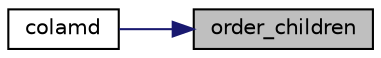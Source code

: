 digraph "order_children"
{
 // LATEX_PDF_SIZE
  edge [fontname="Helvetica",fontsize="10",labelfontname="Helvetica",labelfontsize="10"];
  node [fontname="Helvetica",fontsize="10",shape=record];
  rankdir="RL";
  Node1 [label="order_children",height=0.2,width=0.4,color="black", fillcolor="grey75", style="filled", fontcolor="black",tooltip=" "];
  Node1 -> Node2 [dir="back",color="midnightblue",fontsize="10",style="solid",fontname="Helvetica"];
  Node2 [label="colamd",height=0.2,width=0.4,color="black", fillcolor="white", style="filled",URL="$old__colamd_8c.html#a912378946988334a1bd8eafc53cfa758",tooltip=" "];
}
